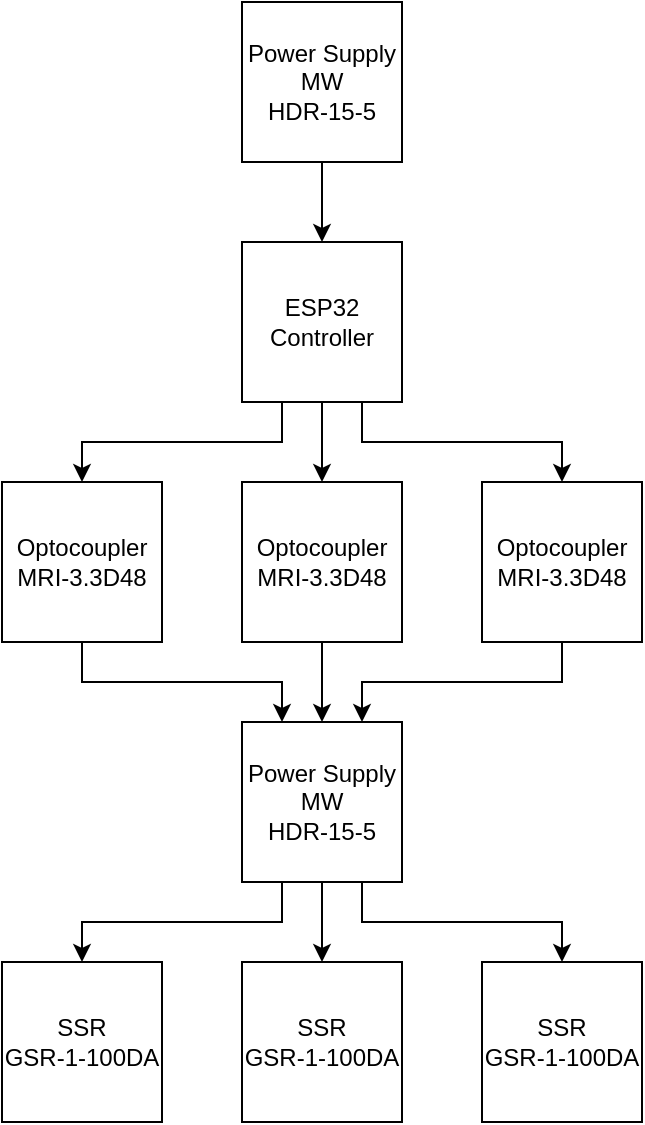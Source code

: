 <mxfile version="20.5.1" type="google"><diagram id="ougYfYEmM0ZFTKnya4bD" name="Page-1"><mxGraphModel grid="1" page="1" gridSize="10" guides="1" tooltips="1" connect="1" arrows="1" fold="1" pageScale="1" pageWidth="850" pageHeight="1100" math="0" shadow="0"><root><mxCell id="0"/><mxCell id="1" parent="0"/><mxCell id="ymu53rlMmKfGytCltNLE-12" value="" style="edgeStyle=orthogonalEdgeStyle;rounded=0;orthogonalLoop=1;jettySize=auto;html=1;" edge="1" parent="1" source="ymu53rlMmKfGytCltNLE-1" target="ymu53rlMmKfGytCltNLE-3"><mxGeometry relative="1" as="geometry"/></mxCell><mxCell id="ymu53rlMmKfGytCltNLE-1" value="Power Supply&lt;br&gt;MW &lt;br&gt;HDR-15-5" style="whiteSpace=wrap;html=1;aspect=fixed;" vertex="1" parent="1"><mxGeometry x="350" y="60" width="80" height="80" as="geometry"/></mxCell><mxCell id="ymu53rlMmKfGytCltNLE-16" value="" style="edgeStyle=orthogonalEdgeStyle;rounded=0;orthogonalLoop=1;jettySize=auto;html=1;" edge="1" parent="1" source="ymu53rlMmKfGytCltNLE-2" target="ymu53rlMmKfGytCltNLE-10"><mxGeometry relative="1" as="geometry"/></mxCell><mxCell id="ymu53rlMmKfGytCltNLE-18" style="edgeStyle=orthogonalEdgeStyle;rounded=0;orthogonalLoop=1;jettySize=auto;html=1;exitX=0.25;exitY=1;exitDx=0;exitDy=0;entryX=0.5;entryY=0;entryDx=0;entryDy=0;" edge="1" parent="1" source="ymu53rlMmKfGytCltNLE-2" target="ymu53rlMmKfGytCltNLE-9"><mxGeometry relative="1" as="geometry"/></mxCell><mxCell id="ymu53rlMmKfGytCltNLE-19" style="edgeStyle=orthogonalEdgeStyle;rounded=0;orthogonalLoop=1;jettySize=auto;html=1;exitX=0.75;exitY=1;exitDx=0;exitDy=0;" edge="1" parent="1" source="ymu53rlMmKfGytCltNLE-2" target="ymu53rlMmKfGytCltNLE-11"><mxGeometry relative="1" as="geometry"/></mxCell><mxCell id="ymu53rlMmKfGytCltNLE-2" value="Power Supply&lt;br&gt;MW &lt;br&gt;HDR-15-5" style="whiteSpace=wrap;html=1;aspect=fixed;" vertex="1" parent="1"><mxGeometry x="350" y="420" width="80" height="80" as="geometry"/></mxCell><mxCell id="ymu53rlMmKfGytCltNLE-13" value="" style="edgeStyle=orthogonalEdgeStyle;rounded=0;orthogonalLoop=1;jettySize=auto;html=1;" edge="1" parent="1" source="ymu53rlMmKfGytCltNLE-3" target="ymu53rlMmKfGytCltNLE-7"><mxGeometry relative="1" as="geometry"/></mxCell><mxCell id="ymu53rlMmKfGytCltNLE-20" style="edgeStyle=orthogonalEdgeStyle;rounded=0;orthogonalLoop=1;jettySize=auto;html=1;exitX=0.75;exitY=1;exitDx=0;exitDy=0;entryX=0.5;entryY=0;entryDx=0;entryDy=0;" edge="1" parent="1" source="ymu53rlMmKfGytCltNLE-3" target="ymu53rlMmKfGytCltNLE-8"><mxGeometry relative="1" as="geometry"/></mxCell><mxCell id="ymu53rlMmKfGytCltNLE-21" style="edgeStyle=orthogonalEdgeStyle;rounded=0;orthogonalLoop=1;jettySize=auto;html=1;exitX=0.25;exitY=1;exitDx=0;exitDy=0;entryX=0.5;entryY=0;entryDx=0;entryDy=0;" edge="1" parent="1" source="ymu53rlMmKfGytCltNLE-3" target="ymu53rlMmKfGytCltNLE-6"><mxGeometry relative="1" as="geometry"/></mxCell><mxCell id="ymu53rlMmKfGytCltNLE-3" value="ESP32 Controller" style="whiteSpace=wrap;html=1;aspect=fixed;" vertex="1" parent="1"><mxGeometry x="350" y="180" width="80" height="80" as="geometry"/></mxCell><mxCell id="ymu53rlMmKfGytCltNLE-23" style="edgeStyle=orthogonalEdgeStyle;rounded=0;orthogonalLoop=1;jettySize=auto;html=1;exitX=0.5;exitY=1;exitDx=0;exitDy=0;entryX=0.25;entryY=0;entryDx=0;entryDy=0;" edge="1" parent="1" source="ymu53rlMmKfGytCltNLE-6" target="ymu53rlMmKfGytCltNLE-2"><mxGeometry relative="1" as="geometry"/></mxCell><mxCell id="ymu53rlMmKfGytCltNLE-6" value="Optocoupler&lt;br&gt;MRI-3.3D48" style="whiteSpace=wrap;html=1;aspect=fixed;" vertex="1" parent="1"><mxGeometry x="230" y="300" width="80" height="80" as="geometry"/></mxCell><mxCell id="ymu53rlMmKfGytCltNLE-15" value="" style="edgeStyle=orthogonalEdgeStyle;rounded=0;orthogonalLoop=1;jettySize=auto;html=1;" edge="1" parent="1" source="ymu53rlMmKfGytCltNLE-7" target="ymu53rlMmKfGytCltNLE-2"><mxGeometry relative="1" as="geometry"/></mxCell><mxCell id="ymu53rlMmKfGytCltNLE-7" value="Optocoupler&lt;br&gt;MRI-3.3D48" style="whiteSpace=wrap;html=1;aspect=fixed;" vertex="1" parent="1"><mxGeometry x="350" y="300" width="80" height="80" as="geometry"/></mxCell><mxCell id="ymu53rlMmKfGytCltNLE-22" style="edgeStyle=orthogonalEdgeStyle;rounded=0;orthogonalLoop=1;jettySize=auto;html=1;exitX=0.5;exitY=1;exitDx=0;exitDy=0;entryX=0.75;entryY=0;entryDx=0;entryDy=0;" edge="1" parent="1" source="ymu53rlMmKfGytCltNLE-8" target="ymu53rlMmKfGytCltNLE-2"><mxGeometry relative="1" as="geometry"/></mxCell><mxCell id="ymu53rlMmKfGytCltNLE-8" value="Optocoupler&lt;br&gt;MRI-3.3D48" style="whiteSpace=wrap;html=1;aspect=fixed;" vertex="1" parent="1"><mxGeometry x="470" y="300" width="80" height="80" as="geometry"/></mxCell><mxCell id="ymu53rlMmKfGytCltNLE-9" value="SSR&lt;br&gt;GSR-1-100DA" style="whiteSpace=wrap;html=1;aspect=fixed;" vertex="1" parent="1"><mxGeometry x="230" y="540" width="80" height="80" as="geometry"/></mxCell><mxCell id="ymu53rlMmKfGytCltNLE-10" value="SSR&lt;br&gt;GSR-1-100DA" style="whiteSpace=wrap;html=1;aspect=fixed;" vertex="1" parent="1"><mxGeometry x="350" y="540" width="80" height="80" as="geometry"/></mxCell><mxCell id="ymu53rlMmKfGytCltNLE-11" value="SSR&lt;br&gt;GSR-1-100DA" style="whiteSpace=wrap;html=1;aspect=fixed;" vertex="1" parent="1"><mxGeometry x="470" y="540" width="80" height="80" as="geometry"/></mxCell></root></mxGraphModel></diagram></mxfile>